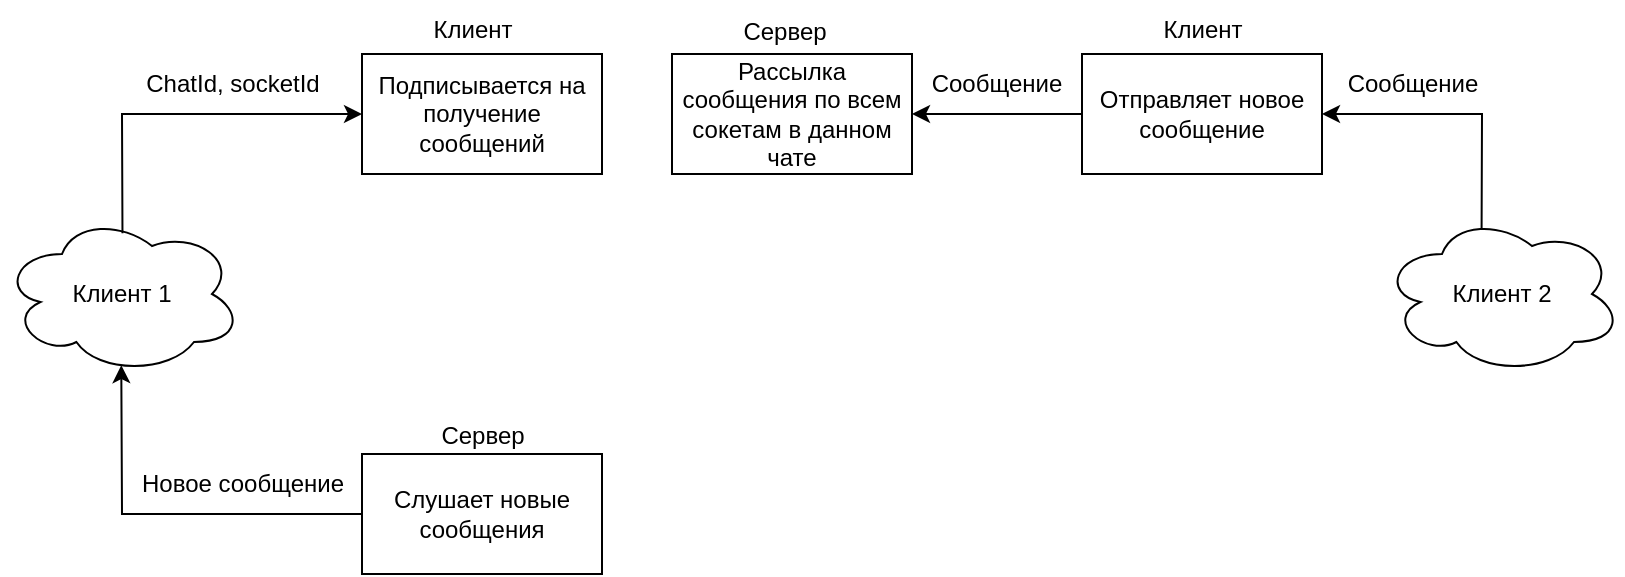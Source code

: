 <mxfile version="24.7.17">
  <diagram name="Page-1" id="eBny72UKkSVaU4mxYR6d">
    <mxGraphModel dx="969" dy="581" grid="1" gridSize="10" guides="1" tooltips="1" connect="1" arrows="1" fold="1" page="1" pageScale="1" pageWidth="1169" pageHeight="827" math="0" shadow="0">
      <root>
        <mxCell id="0" />
        <mxCell id="1" parent="0" />
        <mxCell id="gFA8zQXFGTrSmDi9TWU7-1" value="Клиент&amp;nbsp;1" style="ellipse;shape=cloud;whiteSpace=wrap;html=1;" vertex="1" parent="1">
          <mxGeometry x="190" y="140" width="120" height="80" as="geometry" />
        </mxCell>
        <mxCell id="gFA8zQXFGTrSmDi9TWU7-2" value="Клиент 2" style="ellipse;shape=cloud;whiteSpace=wrap;html=1;" vertex="1" parent="1">
          <mxGeometry x="880" y="140" width="120" height="80" as="geometry" />
        </mxCell>
        <mxCell id="gFA8zQXFGTrSmDi9TWU7-3" value="Подписывается на получение сообщений" style="rounded=0;whiteSpace=wrap;html=1;" vertex="1" parent="1">
          <mxGeometry x="370" y="60" width="120" height="60" as="geometry" />
        </mxCell>
        <mxCell id="gFA8zQXFGTrSmDi9TWU7-4" value="Слушает новые сообщения" style="rounded=0;whiteSpace=wrap;html=1;" vertex="1" parent="1">
          <mxGeometry x="370" y="260" width="120" height="60" as="geometry" />
        </mxCell>
        <mxCell id="gFA8zQXFGTrSmDi9TWU7-6" value="" style="endArrow=classic;html=1;rounded=0;entryX=0;entryY=0.5;entryDx=0;entryDy=0;exitX=0.502;exitY=0.12;exitDx=0;exitDy=0;exitPerimeter=0;" edge="1" parent="1" source="gFA8zQXFGTrSmDi9TWU7-1" target="gFA8zQXFGTrSmDi9TWU7-3">
          <mxGeometry width="50" height="50" relative="1" as="geometry">
            <mxPoint x="440" y="270" as="sourcePoint" />
            <mxPoint x="490" y="220" as="targetPoint" />
            <Array as="points">
              <mxPoint x="250" y="90" />
            </Array>
          </mxGeometry>
        </mxCell>
        <mxCell id="gFA8zQXFGTrSmDi9TWU7-8" value="ChatId, socketId" style="text;html=1;align=center;verticalAlign=middle;resizable=0;points=[];autosize=1;strokeColor=none;fillColor=none;" vertex="1" parent="1">
          <mxGeometry x="250" y="60" width="110" height="30" as="geometry" />
        </mxCell>
        <mxCell id="gFA8zQXFGTrSmDi9TWU7-9" value="" style="endArrow=classic;html=1;rounded=0;exitX=0;exitY=0.5;exitDx=0;exitDy=0;entryX=0.497;entryY=0.945;entryDx=0;entryDy=0;entryPerimeter=0;" edge="1" parent="1" source="gFA8zQXFGTrSmDi9TWU7-4" target="gFA8zQXFGTrSmDi9TWU7-1">
          <mxGeometry width="50" height="50" relative="1" as="geometry">
            <mxPoint x="370" y="220" as="sourcePoint" />
            <mxPoint x="250" y="230" as="targetPoint" />
            <Array as="points">
              <mxPoint x="250" y="290" />
            </Array>
          </mxGeometry>
        </mxCell>
        <mxCell id="gFA8zQXFGTrSmDi9TWU7-12" value="Новое сообщение" style="text;html=1;align=center;verticalAlign=middle;resizable=0;points=[];autosize=1;strokeColor=none;fillColor=none;" vertex="1" parent="1">
          <mxGeometry x="250" y="260" width="120" height="30" as="geometry" />
        </mxCell>
        <mxCell id="gFA8zQXFGTrSmDi9TWU7-13" value="Отправляет новое сообщение" style="rounded=0;whiteSpace=wrap;html=1;" vertex="1" parent="1">
          <mxGeometry x="730" y="60" width="120" height="60" as="geometry" />
        </mxCell>
        <mxCell id="gFA8zQXFGTrSmDi9TWU7-14" value="Рассылка сообщения по всем сокетам в данном чате" style="rounded=0;whiteSpace=wrap;html=1;" vertex="1" parent="1">
          <mxGeometry x="525" y="60" width="120" height="60" as="geometry" />
        </mxCell>
        <mxCell id="gFA8zQXFGTrSmDi9TWU7-17" value="" style="endArrow=classic;html=1;rounded=0;entryX=1;entryY=0.5;entryDx=0;entryDy=0;exitX=0;exitY=0.5;exitDx=0;exitDy=0;" edge="1" parent="1" source="gFA8zQXFGTrSmDi9TWU7-13" target="gFA8zQXFGTrSmDi9TWU7-14">
          <mxGeometry width="50" height="50" relative="1" as="geometry">
            <mxPoint x="570" y="250" as="sourcePoint" />
            <mxPoint x="620" y="200" as="targetPoint" />
          </mxGeometry>
        </mxCell>
        <mxCell id="gFA8zQXFGTrSmDi9TWU7-18" value="" style="endArrow=classic;html=1;rounded=0;entryX=1;entryY=0.5;entryDx=0;entryDy=0;exitX=0.415;exitY=0.088;exitDx=0;exitDy=0;exitPerimeter=0;" edge="1" parent="1" source="gFA8zQXFGTrSmDi9TWU7-2" target="gFA8zQXFGTrSmDi9TWU7-13">
          <mxGeometry width="50" height="50" relative="1" as="geometry">
            <mxPoint x="900" y="110" as="sourcePoint" />
            <mxPoint x="710" y="100" as="targetPoint" />
            <Array as="points">
              <mxPoint x="930" y="90" />
            </Array>
          </mxGeometry>
        </mxCell>
        <mxCell id="gFA8zQXFGTrSmDi9TWU7-20" value="Сообщение" style="text;html=1;align=center;verticalAlign=middle;resizable=0;points=[];autosize=1;strokeColor=none;fillColor=none;" vertex="1" parent="1">
          <mxGeometry x="850" y="60" width="90" height="30" as="geometry" />
        </mxCell>
        <mxCell id="gFA8zQXFGTrSmDi9TWU7-21" value="Сообщение" style="text;html=1;align=center;verticalAlign=middle;resizable=0;points=[];autosize=1;strokeColor=none;fillColor=none;" vertex="1" parent="1">
          <mxGeometry x="642" y="60" width="90" height="30" as="geometry" />
        </mxCell>
        <mxCell id="gFA8zQXFGTrSmDi9TWU7-22" value="Сервер" style="text;html=1;align=center;verticalAlign=middle;resizable=0;points=[];autosize=1;strokeColor=none;fillColor=none;" vertex="1" parent="1">
          <mxGeometry x="395" y="236" width="70" height="30" as="geometry" />
        </mxCell>
        <mxCell id="gFA8zQXFGTrSmDi9TWU7-23" value="Клиент" style="text;html=1;align=center;verticalAlign=middle;resizable=0;points=[];autosize=1;strokeColor=none;fillColor=none;" vertex="1" parent="1">
          <mxGeometry x="395" y="33" width="60" height="30" as="geometry" />
        </mxCell>
        <mxCell id="gFA8zQXFGTrSmDi9TWU7-24" value="Сервер" style="text;html=1;align=center;verticalAlign=middle;resizable=0;points=[];autosize=1;strokeColor=none;fillColor=none;" vertex="1" parent="1">
          <mxGeometry x="546" y="34" width="70" height="30" as="geometry" />
        </mxCell>
        <mxCell id="gFA8zQXFGTrSmDi9TWU7-25" value="Клиент" style="text;html=1;align=center;verticalAlign=middle;resizable=0;points=[];autosize=1;strokeColor=none;fillColor=none;" vertex="1" parent="1">
          <mxGeometry x="760" y="33" width="60" height="30" as="geometry" />
        </mxCell>
      </root>
    </mxGraphModel>
  </diagram>
</mxfile>
